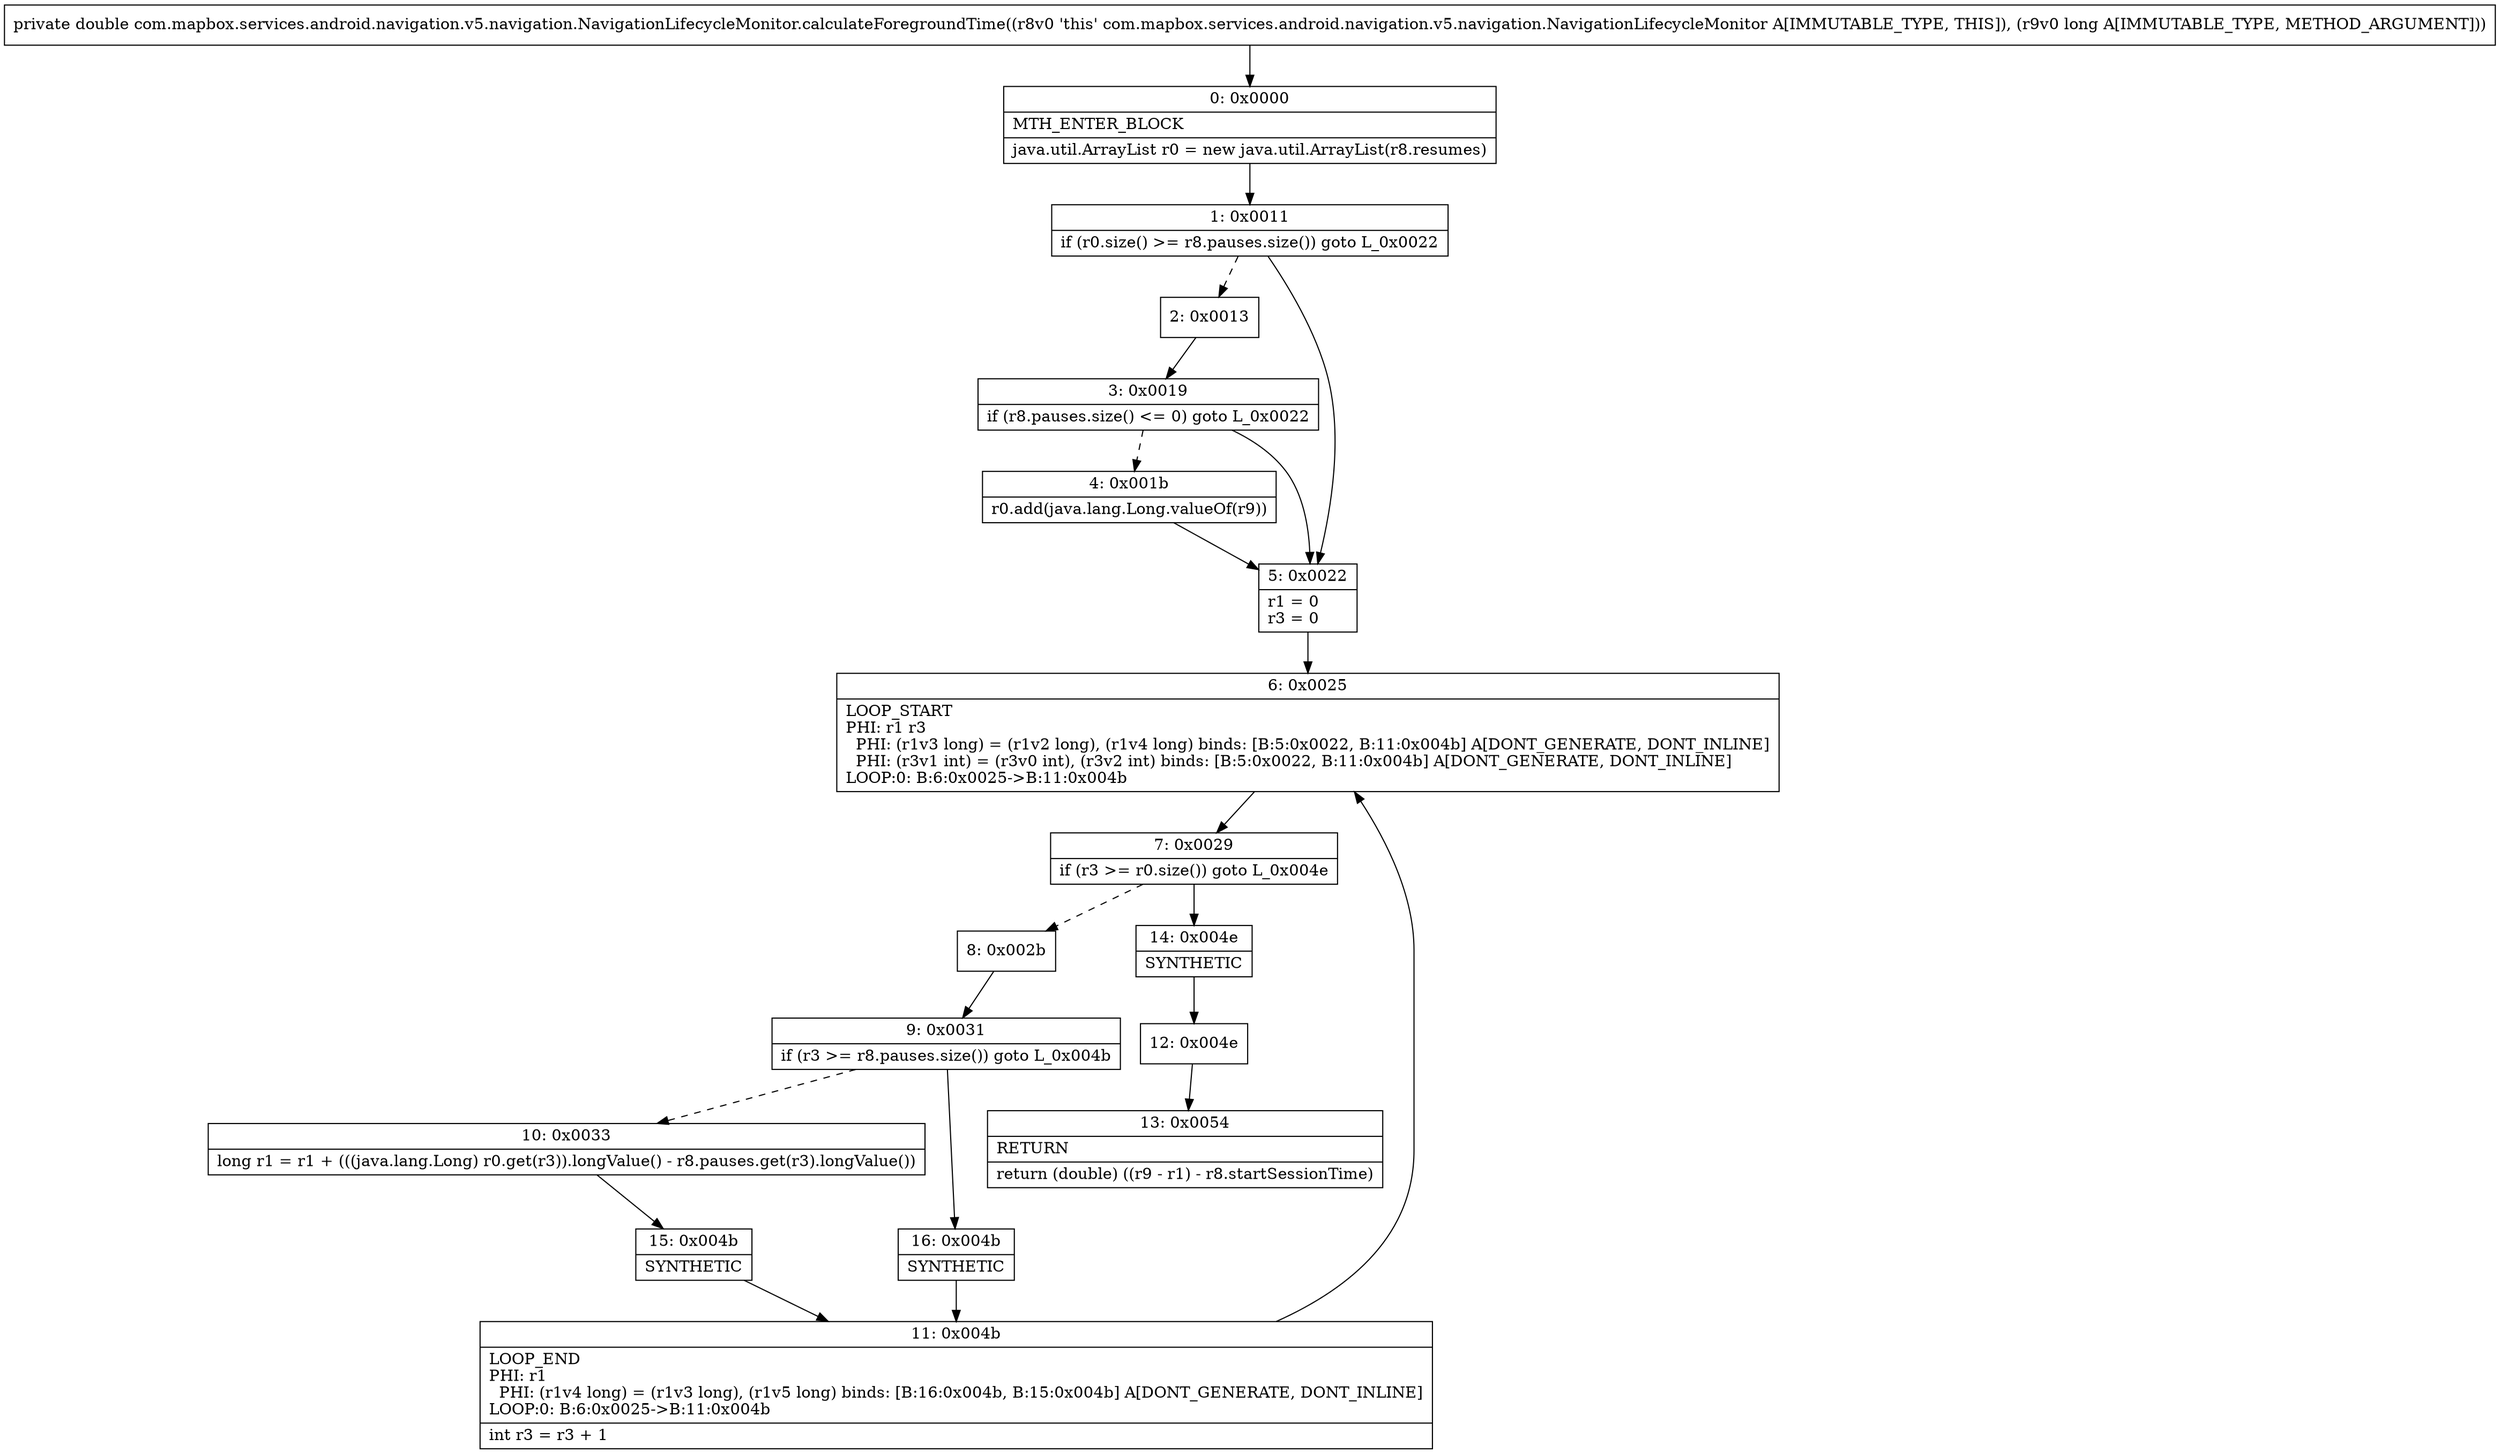 digraph "CFG forcom.mapbox.services.android.navigation.v5.navigation.NavigationLifecycleMonitor.calculateForegroundTime(J)D" {
Node_0 [shape=record,label="{0\:\ 0x0000|MTH_ENTER_BLOCK\l|java.util.ArrayList r0 = new java.util.ArrayList(r8.resumes)\l}"];
Node_1 [shape=record,label="{1\:\ 0x0011|if (r0.size() \>= r8.pauses.size()) goto L_0x0022\l}"];
Node_2 [shape=record,label="{2\:\ 0x0013}"];
Node_3 [shape=record,label="{3\:\ 0x0019|if (r8.pauses.size() \<= 0) goto L_0x0022\l}"];
Node_4 [shape=record,label="{4\:\ 0x001b|r0.add(java.lang.Long.valueOf(r9))\l}"];
Node_5 [shape=record,label="{5\:\ 0x0022|r1 = 0\lr3 = 0\l}"];
Node_6 [shape=record,label="{6\:\ 0x0025|LOOP_START\lPHI: r1 r3 \l  PHI: (r1v3 long) = (r1v2 long), (r1v4 long) binds: [B:5:0x0022, B:11:0x004b] A[DONT_GENERATE, DONT_INLINE]\l  PHI: (r3v1 int) = (r3v0 int), (r3v2 int) binds: [B:5:0x0022, B:11:0x004b] A[DONT_GENERATE, DONT_INLINE]\lLOOP:0: B:6:0x0025\-\>B:11:0x004b\l}"];
Node_7 [shape=record,label="{7\:\ 0x0029|if (r3 \>= r0.size()) goto L_0x004e\l}"];
Node_8 [shape=record,label="{8\:\ 0x002b}"];
Node_9 [shape=record,label="{9\:\ 0x0031|if (r3 \>= r8.pauses.size()) goto L_0x004b\l}"];
Node_10 [shape=record,label="{10\:\ 0x0033|long r1 = r1 + (((java.lang.Long) r0.get(r3)).longValue() \- r8.pauses.get(r3).longValue())\l}"];
Node_11 [shape=record,label="{11\:\ 0x004b|LOOP_END\lPHI: r1 \l  PHI: (r1v4 long) = (r1v3 long), (r1v5 long) binds: [B:16:0x004b, B:15:0x004b] A[DONT_GENERATE, DONT_INLINE]\lLOOP:0: B:6:0x0025\-\>B:11:0x004b\l|int r3 = r3 + 1\l}"];
Node_12 [shape=record,label="{12\:\ 0x004e}"];
Node_13 [shape=record,label="{13\:\ 0x0054|RETURN\l|return (double) ((r9 \- r1) \- r8.startSessionTime)\l}"];
Node_14 [shape=record,label="{14\:\ 0x004e|SYNTHETIC\l}"];
Node_15 [shape=record,label="{15\:\ 0x004b|SYNTHETIC\l}"];
Node_16 [shape=record,label="{16\:\ 0x004b|SYNTHETIC\l}"];
MethodNode[shape=record,label="{private double com.mapbox.services.android.navigation.v5.navigation.NavigationLifecycleMonitor.calculateForegroundTime((r8v0 'this' com.mapbox.services.android.navigation.v5.navigation.NavigationLifecycleMonitor A[IMMUTABLE_TYPE, THIS]), (r9v0 long A[IMMUTABLE_TYPE, METHOD_ARGUMENT])) }"];
MethodNode -> Node_0;
Node_0 -> Node_1;
Node_1 -> Node_2[style=dashed];
Node_1 -> Node_5;
Node_2 -> Node_3;
Node_3 -> Node_4[style=dashed];
Node_3 -> Node_5;
Node_4 -> Node_5;
Node_5 -> Node_6;
Node_6 -> Node_7;
Node_7 -> Node_8[style=dashed];
Node_7 -> Node_14;
Node_8 -> Node_9;
Node_9 -> Node_10[style=dashed];
Node_9 -> Node_16;
Node_10 -> Node_15;
Node_11 -> Node_6;
Node_12 -> Node_13;
Node_14 -> Node_12;
Node_15 -> Node_11;
Node_16 -> Node_11;
}

